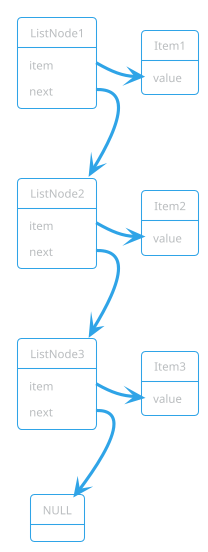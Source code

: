 @startuml
!theme cerulean-outline
object ListNode1 {
  item
  next
}
object ListNode2 {
  item
  next
}
object ListNode3 {
  item
  next
}
object Item1 {
  value
}
object Item2 {
  value
}
object Item3 {
  value
}
object NULL

ListNode1::item -r-> Item1
ListNode1::next -d-> ListNode2

ListNode2::item -r-> Item2
ListNode2::next -d-> ListNode3

ListNode3::item -r-> Item3
ListNode3::next -d-> NULL
@enduml
